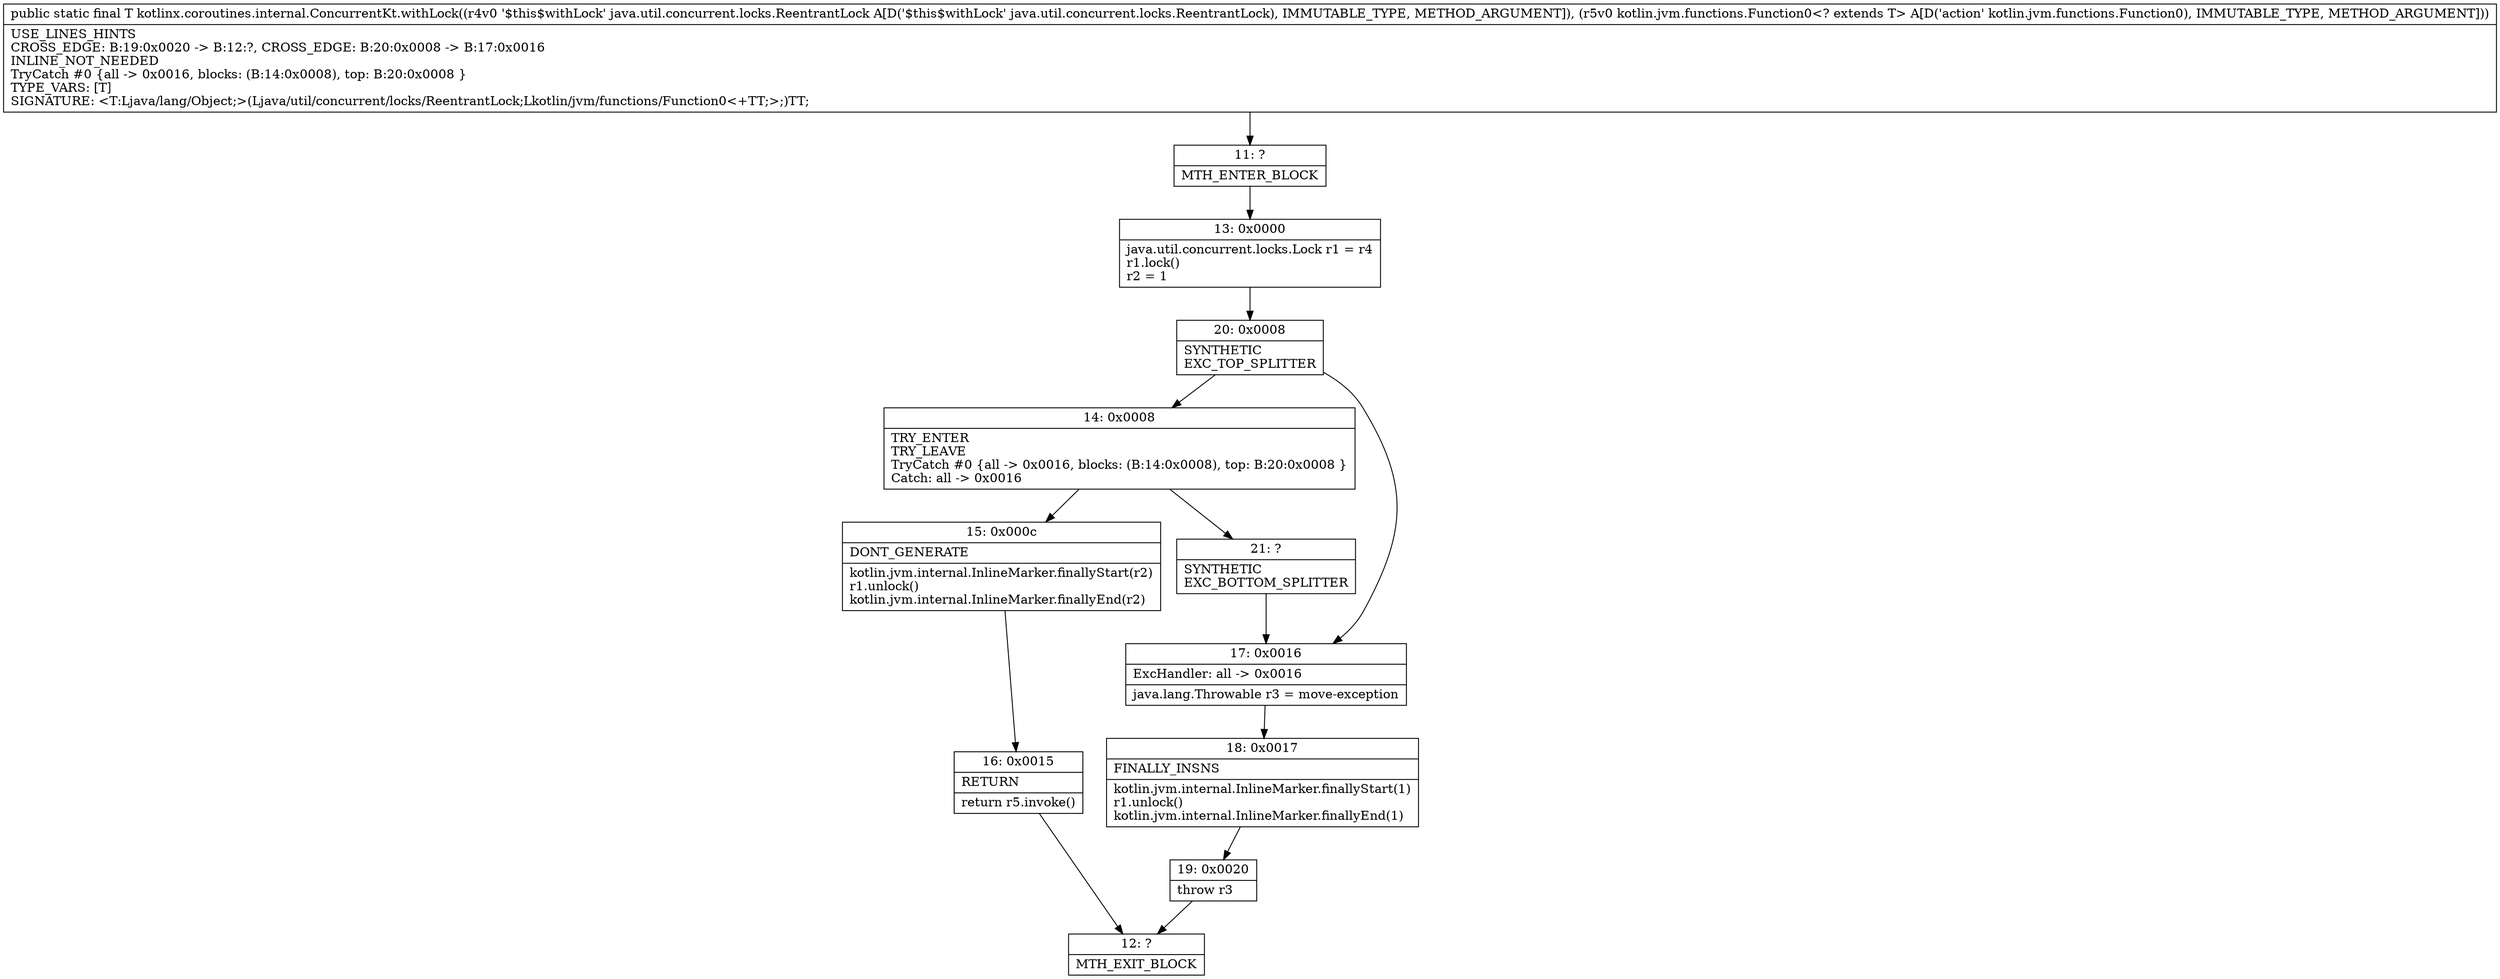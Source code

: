 digraph "CFG forkotlinx.coroutines.internal.ConcurrentKt.withLock(Ljava\/util\/concurrent\/locks\/ReentrantLock;Lkotlin\/jvm\/functions\/Function0;)Ljava\/lang\/Object;" {
Node_11 [shape=record,label="{11\:\ ?|MTH_ENTER_BLOCK\l}"];
Node_13 [shape=record,label="{13\:\ 0x0000|java.util.concurrent.locks.Lock r1 = r4\lr1.lock()\lr2 = 1\l}"];
Node_20 [shape=record,label="{20\:\ 0x0008|SYNTHETIC\lEXC_TOP_SPLITTER\l}"];
Node_14 [shape=record,label="{14\:\ 0x0008|TRY_ENTER\lTRY_LEAVE\lTryCatch #0 \{all \-\> 0x0016, blocks: (B:14:0x0008), top: B:20:0x0008 \}\lCatch: all \-\> 0x0016\l}"];
Node_15 [shape=record,label="{15\:\ 0x000c|DONT_GENERATE\l|kotlin.jvm.internal.InlineMarker.finallyStart(r2)\lr1.unlock()\lkotlin.jvm.internal.InlineMarker.finallyEnd(r2)\l}"];
Node_16 [shape=record,label="{16\:\ 0x0015|RETURN\l|return r5.invoke()\l}"];
Node_12 [shape=record,label="{12\:\ ?|MTH_EXIT_BLOCK\l}"];
Node_21 [shape=record,label="{21\:\ ?|SYNTHETIC\lEXC_BOTTOM_SPLITTER\l}"];
Node_17 [shape=record,label="{17\:\ 0x0016|ExcHandler: all \-\> 0x0016\l|java.lang.Throwable r3 = move\-exception\l}"];
Node_18 [shape=record,label="{18\:\ 0x0017|FINALLY_INSNS\l|kotlin.jvm.internal.InlineMarker.finallyStart(1)\lr1.unlock()\lkotlin.jvm.internal.InlineMarker.finallyEnd(1)\l}"];
Node_19 [shape=record,label="{19\:\ 0x0020|throw r3\l}"];
MethodNode[shape=record,label="{public static final T kotlinx.coroutines.internal.ConcurrentKt.withLock((r4v0 '$this$withLock' java.util.concurrent.locks.ReentrantLock A[D('$this$withLock' java.util.concurrent.locks.ReentrantLock), IMMUTABLE_TYPE, METHOD_ARGUMENT]), (r5v0 kotlin.jvm.functions.Function0\<? extends T\> A[D('action' kotlin.jvm.functions.Function0), IMMUTABLE_TYPE, METHOD_ARGUMENT]))  | USE_LINES_HINTS\lCROSS_EDGE: B:19:0x0020 \-\> B:12:?, CROSS_EDGE: B:20:0x0008 \-\> B:17:0x0016\lINLINE_NOT_NEEDED\lTryCatch #0 \{all \-\> 0x0016, blocks: (B:14:0x0008), top: B:20:0x0008 \}\lTYPE_VARS: [T]\lSIGNATURE: \<T:Ljava\/lang\/Object;\>(Ljava\/util\/concurrent\/locks\/ReentrantLock;Lkotlin\/jvm\/functions\/Function0\<+TT;\>;)TT;\l}"];
MethodNode -> Node_11;Node_11 -> Node_13;
Node_13 -> Node_20;
Node_20 -> Node_14;
Node_20 -> Node_17;
Node_14 -> Node_15;
Node_14 -> Node_21;
Node_15 -> Node_16;
Node_16 -> Node_12;
Node_21 -> Node_17;
Node_17 -> Node_18;
Node_18 -> Node_19;
Node_19 -> Node_12;
}

